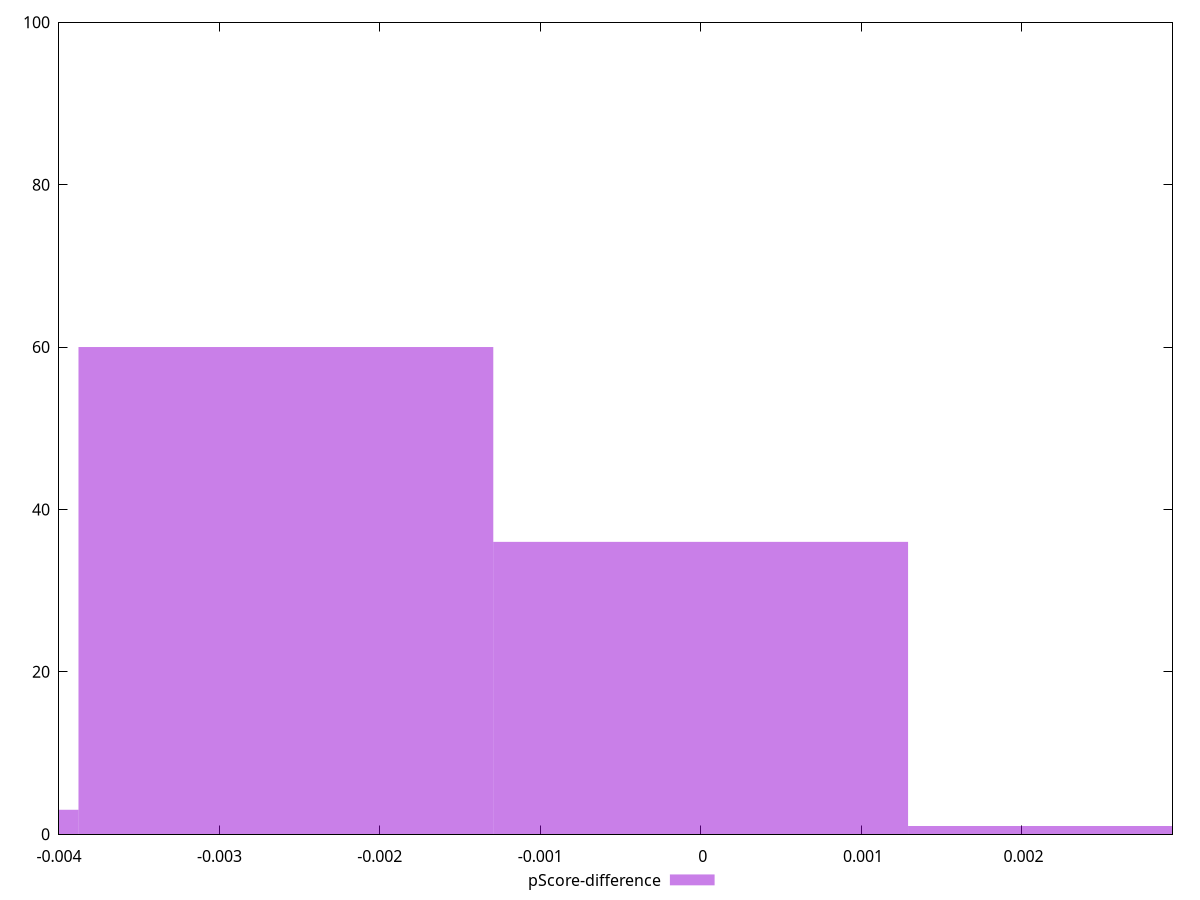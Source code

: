 reset

$pScoreDifference <<EOF
-0.0025856779204241035 60
0 36
-0.005171355840848207 3
0.0025856779204241035 1
EOF

set key outside below
set boxwidth 0.0025856779204241035
set xrange [-0.0040000000000000036:0.002941176470588225]
set yrange [0:100]
set trange [0:100]
set style fill transparent solid 0.5 noborder
set terminal svg size 640, 490 enhanced background rgb 'white'
set output "reports/report_00031_2021-02-24T23-18-18.084Z/render-blocking-resources/samples/astro/pScore-difference/histogram.svg"

plot $pScoreDifference title "pScore-difference" with boxes

reset
